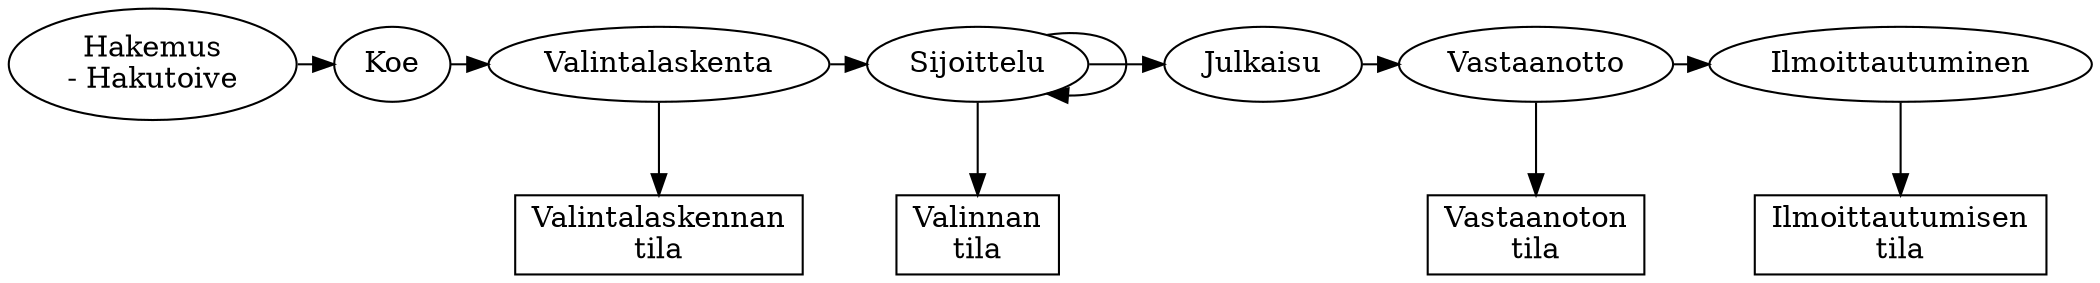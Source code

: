 digraph g {
  rankdir=TB;
  node [shape=oval];

  {
    rank=same;
    Hakemus -> Koe -> Valintalaskenta -> Sijoittelu -> Julkaisu -> Vastaanotto -> Ilmoittautuminen;
  }

  Sijoittelu -> Sijoittelu;
  Valintalaskenta -> ValintalaskennanTila;
  Sijoittelu -> ValinnanTila;
  Vastaanotto -> VastaanotonTila;
  Ilmoittautuminen -> IlmoittautumisenTila;
  subgraph cluster_valinta {
    label="Valinta";
    color=blue;
    Valintalaskenta,Sijoittelu,Julkaisu,Vastaanotto;
  }

  Hakemus [label="Hakemus\n- Hakutoive"];
  IlmoittautumisenTila [label="Ilmoittautumisen\ntila"];
  VastaanotonTila [label="Vastaanoton\ntila"];
  ValinnanTila [label="Valinnan\ntila"];
  ValintalaskennanTila [label="Valintalaskennan\ntila"];

  IlmoittautumisenTila,VastaanotonTila,ValinnanTila,ValintalaskennanTila [shape=box];
}
